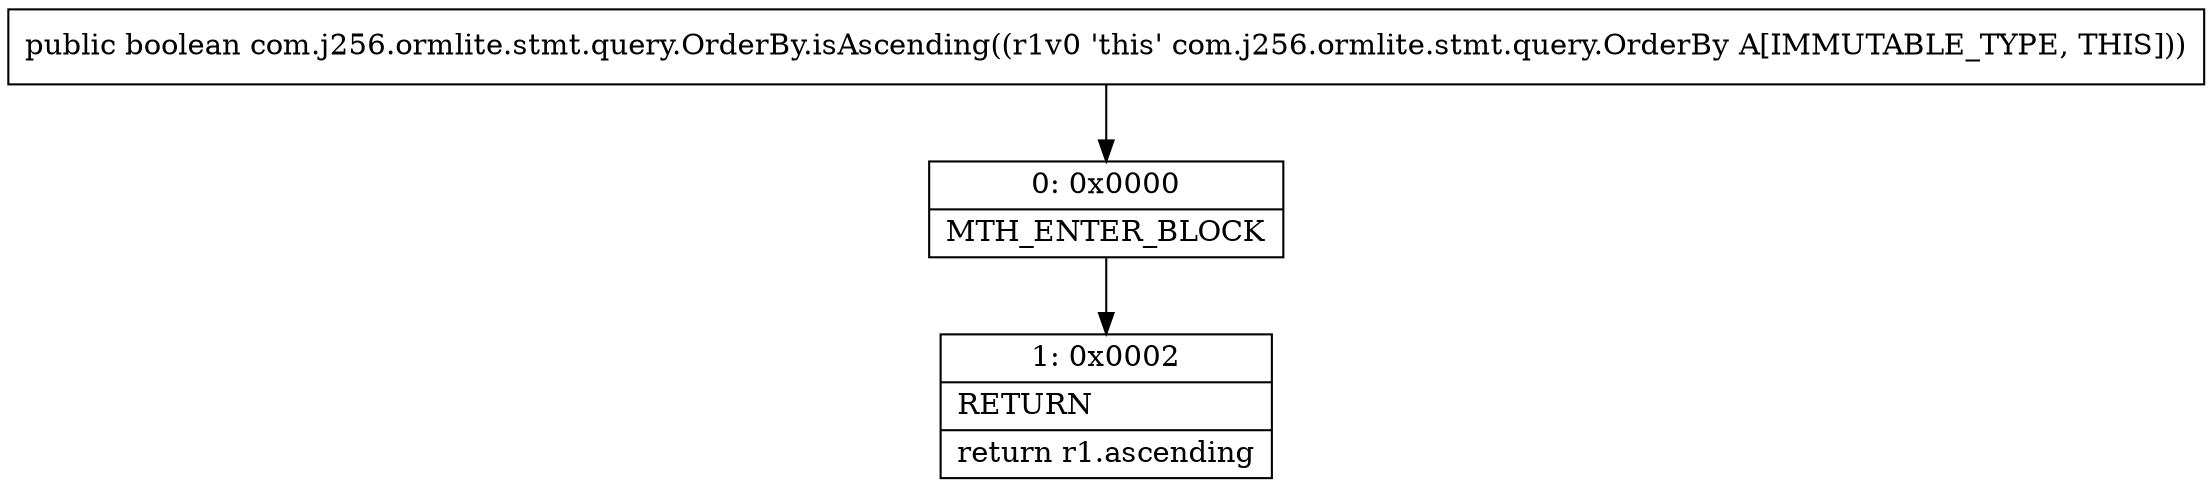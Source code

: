 digraph "CFG forcom.j256.ormlite.stmt.query.OrderBy.isAscending()Z" {
Node_0 [shape=record,label="{0\:\ 0x0000|MTH_ENTER_BLOCK\l}"];
Node_1 [shape=record,label="{1\:\ 0x0002|RETURN\l|return r1.ascending\l}"];
MethodNode[shape=record,label="{public boolean com.j256.ormlite.stmt.query.OrderBy.isAscending((r1v0 'this' com.j256.ormlite.stmt.query.OrderBy A[IMMUTABLE_TYPE, THIS])) }"];
MethodNode -> Node_0;
Node_0 -> Node_1;
}

